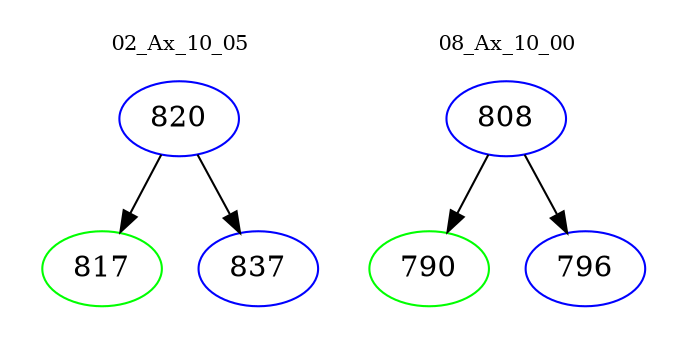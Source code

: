 digraph{
subgraph cluster_0 {
color = white
label = "02_Ax_10_05";
fontsize=10;
T0_820 [label="820", color="blue"]
T0_820 -> T0_817 [color="black"]
T0_817 [label="817", color="green"]
T0_820 -> T0_837 [color="black"]
T0_837 [label="837", color="blue"]
}
subgraph cluster_1 {
color = white
label = "08_Ax_10_00";
fontsize=10;
T1_808 [label="808", color="blue"]
T1_808 -> T1_790 [color="black"]
T1_790 [label="790", color="green"]
T1_808 -> T1_796 [color="black"]
T1_796 [label="796", color="blue"]
}
}

